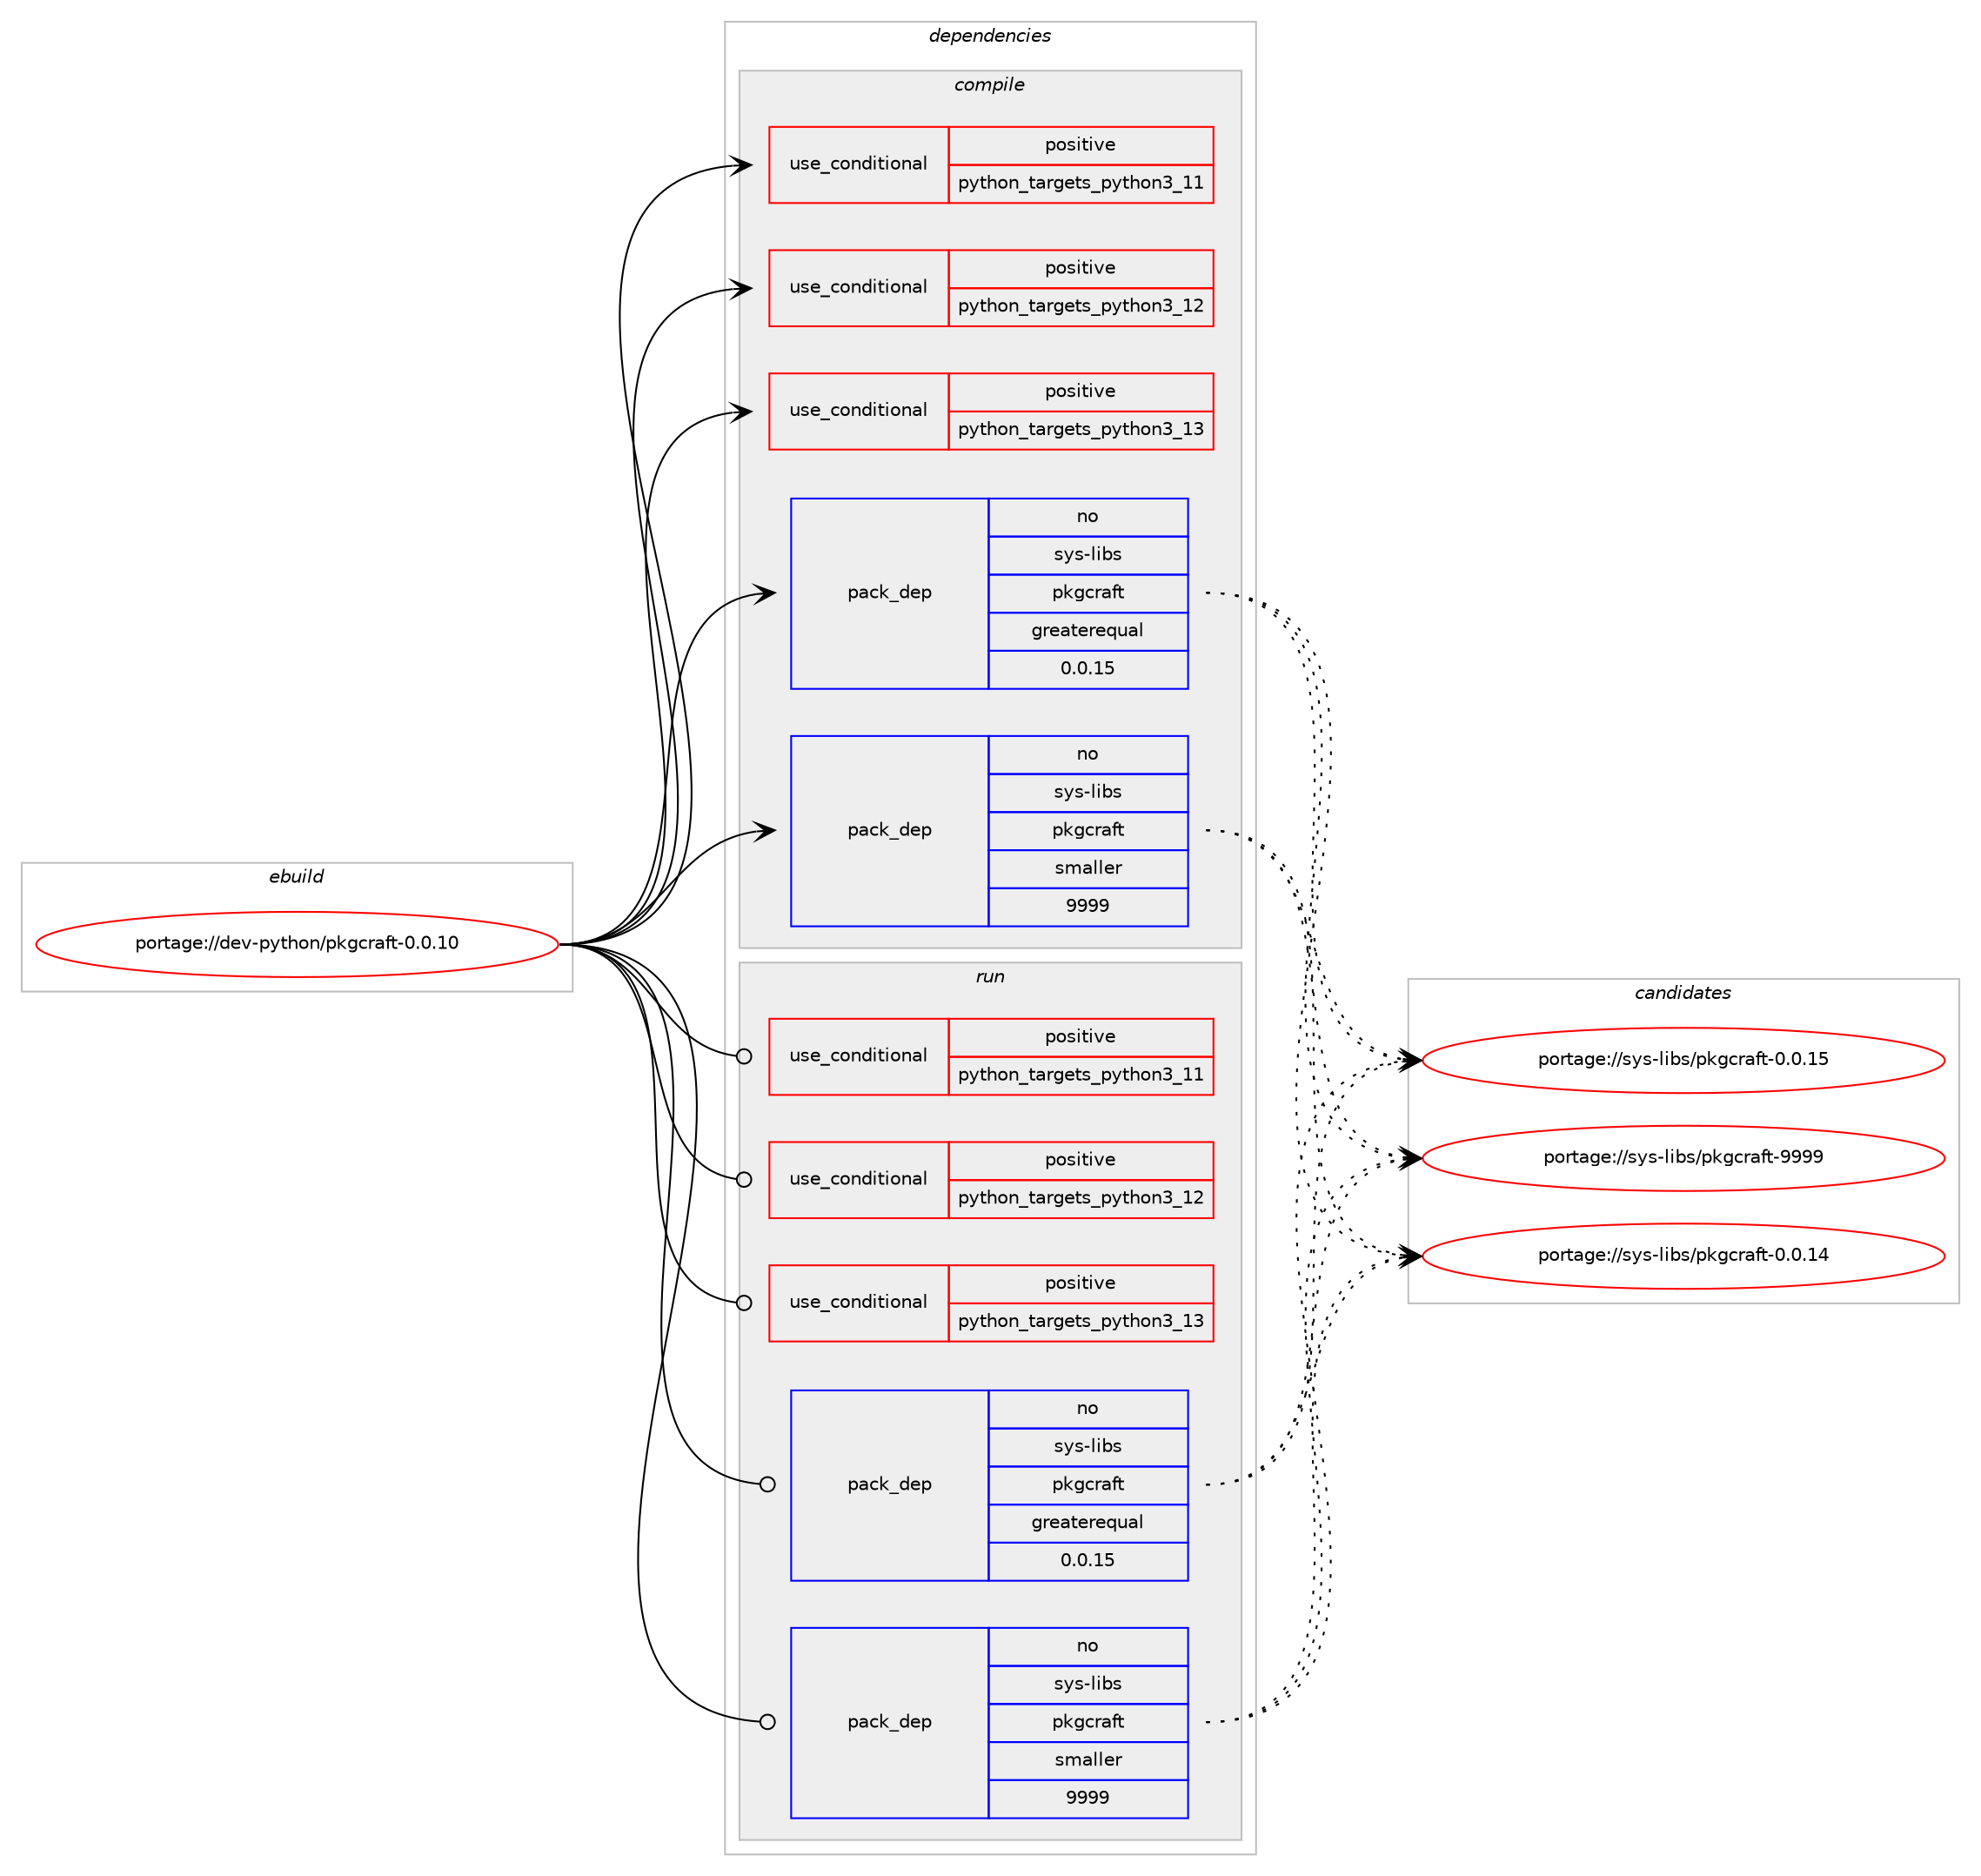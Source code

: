 digraph prolog {

# *************
# Graph options
# *************

newrank=true;
concentrate=true;
compound=true;
graph [rankdir=LR,fontname=Helvetica,fontsize=10,ranksep=1.5];#, ranksep=2.5, nodesep=0.2];
edge  [arrowhead=vee];
node  [fontname=Helvetica,fontsize=10];

# **********
# The ebuild
# **********

subgraph cluster_leftcol {
color=gray;
rank=same;
label=<<i>ebuild</i>>;
id [label="portage://dev-python/pkgcraft-0.0.10", color=red, width=4, href="../dev-python/pkgcraft-0.0.10.svg"];
}

# ****************
# The dependencies
# ****************

subgraph cluster_midcol {
color=gray;
label=<<i>dependencies</i>>;
subgraph cluster_compile {
fillcolor="#eeeeee";
style=filled;
label=<<i>compile</i>>;
subgraph cond35028 {
dependency77656 [label=<<TABLE BORDER="0" CELLBORDER="1" CELLSPACING="0" CELLPADDING="4"><TR><TD ROWSPAN="3" CELLPADDING="10">use_conditional</TD></TR><TR><TD>positive</TD></TR><TR><TD>python_targets_python3_11</TD></TR></TABLE>>, shape=none, color=red];
# *** BEGIN UNKNOWN DEPENDENCY TYPE (TODO) ***
# dependency77656 -> package_dependency(portage://dev-python/pkgcraft-0.0.10,install,no,dev-lang,python,none,[,,],[slot(3.11)],[])
# *** END UNKNOWN DEPENDENCY TYPE (TODO) ***

}
id:e -> dependency77656:w [weight=20,style="solid",arrowhead="vee"];
subgraph cond35029 {
dependency77657 [label=<<TABLE BORDER="0" CELLBORDER="1" CELLSPACING="0" CELLPADDING="4"><TR><TD ROWSPAN="3" CELLPADDING="10">use_conditional</TD></TR><TR><TD>positive</TD></TR><TR><TD>python_targets_python3_12</TD></TR></TABLE>>, shape=none, color=red];
# *** BEGIN UNKNOWN DEPENDENCY TYPE (TODO) ***
# dependency77657 -> package_dependency(portage://dev-python/pkgcraft-0.0.10,install,no,dev-lang,python,none,[,,],[slot(3.12)],[])
# *** END UNKNOWN DEPENDENCY TYPE (TODO) ***

}
id:e -> dependency77657:w [weight=20,style="solid",arrowhead="vee"];
subgraph cond35030 {
dependency77658 [label=<<TABLE BORDER="0" CELLBORDER="1" CELLSPACING="0" CELLPADDING="4"><TR><TD ROWSPAN="3" CELLPADDING="10">use_conditional</TD></TR><TR><TD>positive</TD></TR><TR><TD>python_targets_python3_13</TD></TR></TABLE>>, shape=none, color=red];
# *** BEGIN UNKNOWN DEPENDENCY TYPE (TODO) ***
# dependency77658 -> package_dependency(portage://dev-python/pkgcraft-0.0.10,install,no,dev-lang,python,none,[,,],[slot(3.13)],[])
# *** END UNKNOWN DEPENDENCY TYPE (TODO) ***

}
id:e -> dependency77658:w [weight=20,style="solid",arrowhead="vee"];
subgraph pack41411 {
dependency77659 [label=<<TABLE BORDER="0" CELLBORDER="1" CELLSPACING="0" CELLPADDING="4" WIDTH="220"><TR><TD ROWSPAN="6" CELLPADDING="30">pack_dep</TD></TR><TR><TD WIDTH="110">no</TD></TR><TR><TD>sys-libs</TD></TR><TR><TD>pkgcraft</TD></TR><TR><TD>greaterequal</TD></TR><TR><TD>0.0.15</TD></TR></TABLE>>, shape=none, color=blue];
}
id:e -> dependency77659:w [weight=20,style="solid",arrowhead="vee"];
subgraph pack41412 {
dependency77660 [label=<<TABLE BORDER="0" CELLBORDER="1" CELLSPACING="0" CELLPADDING="4" WIDTH="220"><TR><TD ROWSPAN="6" CELLPADDING="30">pack_dep</TD></TR><TR><TD WIDTH="110">no</TD></TR><TR><TD>sys-libs</TD></TR><TR><TD>pkgcraft</TD></TR><TR><TD>smaller</TD></TR><TR><TD>9999</TD></TR></TABLE>>, shape=none, color=blue];
}
id:e -> dependency77660:w [weight=20,style="solid",arrowhead="vee"];
}
subgraph cluster_compileandrun {
fillcolor="#eeeeee";
style=filled;
label=<<i>compile and run</i>>;
}
subgraph cluster_run {
fillcolor="#eeeeee";
style=filled;
label=<<i>run</i>>;
subgraph cond35031 {
dependency77661 [label=<<TABLE BORDER="0" CELLBORDER="1" CELLSPACING="0" CELLPADDING="4"><TR><TD ROWSPAN="3" CELLPADDING="10">use_conditional</TD></TR><TR><TD>positive</TD></TR><TR><TD>python_targets_python3_11</TD></TR></TABLE>>, shape=none, color=red];
# *** BEGIN UNKNOWN DEPENDENCY TYPE (TODO) ***
# dependency77661 -> package_dependency(portage://dev-python/pkgcraft-0.0.10,run,no,dev-lang,python,none,[,,],[slot(3.11)],[])
# *** END UNKNOWN DEPENDENCY TYPE (TODO) ***

}
id:e -> dependency77661:w [weight=20,style="solid",arrowhead="odot"];
subgraph cond35032 {
dependency77662 [label=<<TABLE BORDER="0" CELLBORDER="1" CELLSPACING="0" CELLPADDING="4"><TR><TD ROWSPAN="3" CELLPADDING="10">use_conditional</TD></TR><TR><TD>positive</TD></TR><TR><TD>python_targets_python3_12</TD></TR></TABLE>>, shape=none, color=red];
# *** BEGIN UNKNOWN DEPENDENCY TYPE (TODO) ***
# dependency77662 -> package_dependency(portage://dev-python/pkgcraft-0.0.10,run,no,dev-lang,python,none,[,,],[slot(3.12)],[])
# *** END UNKNOWN DEPENDENCY TYPE (TODO) ***

}
id:e -> dependency77662:w [weight=20,style="solid",arrowhead="odot"];
subgraph cond35033 {
dependency77663 [label=<<TABLE BORDER="0" CELLBORDER="1" CELLSPACING="0" CELLPADDING="4"><TR><TD ROWSPAN="3" CELLPADDING="10">use_conditional</TD></TR><TR><TD>positive</TD></TR><TR><TD>python_targets_python3_13</TD></TR></TABLE>>, shape=none, color=red];
# *** BEGIN UNKNOWN DEPENDENCY TYPE (TODO) ***
# dependency77663 -> package_dependency(portage://dev-python/pkgcraft-0.0.10,run,no,dev-lang,python,none,[,,],[slot(3.13)],[])
# *** END UNKNOWN DEPENDENCY TYPE (TODO) ***

}
id:e -> dependency77663:w [weight=20,style="solid",arrowhead="odot"];
subgraph pack41413 {
dependency77664 [label=<<TABLE BORDER="0" CELLBORDER="1" CELLSPACING="0" CELLPADDING="4" WIDTH="220"><TR><TD ROWSPAN="6" CELLPADDING="30">pack_dep</TD></TR><TR><TD WIDTH="110">no</TD></TR><TR><TD>sys-libs</TD></TR><TR><TD>pkgcraft</TD></TR><TR><TD>greaterequal</TD></TR><TR><TD>0.0.15</TD></TR></TABLE>>, shape=none, color=blue];
}
id:e -> dependency77664:w [weight=20,style="solid",arrowhead="odot"];
subgraph pack41414 {
dependency77665 [label=<<TABLE BORDER="0" CELLBORDER="1" CELLSPACING="0" CELLPADDING="4" WIDTH="220"><TR><TD ROWSPAN="6" CELLPADDING="30">pack_dep</TD></TR><TR><TD WIDTH="110">no</TD></TR><TR><TD>sys-libs</TD></TR><TR><TD>pkgcraft</TD></TR><TR><TD>smaller</TD></TR><TR><TD>9999</TD></TR></TABLE>>, shape=none, color=blue];
}
id:e -> dependency77665:w [weight=20,style="solid",arrowhead="odot"];
}
}

# **************
# The candidates
# **************

subgraph cluster_choices {
rank=same;
color=gray;
label=<<i>candidates</i>>;

subgraph choice41411 {
color=black;
nodesep=1;
choice115121115451081059811547112107103991149710211645484648464952 [label="portage://sys-libs/pkgcraft-0.0.14", color=red, width=4,href="../sys-libs/pkgcraft-0.0.14.svg"];
choice115121115451081059811547112107103991149710211645484648464953 [label="portage://sys-libs/pkgcraft-0.0.15", color=red, width=4,href="../sys-libs/pkgcraft-0.0.15.svg"];
choice11512111545108105981154711210710399114971021164557575757 [label="portage://sys-libs/pkgcraft-9999", color=red, width=4,href="../sys-libs/pkgcraft-9999.svg"];
dependency77659:e -> choice115121115451081059811547112107103991149710211645484648464952:w [style=dotted,weight="100"];
dependency77659:e -> choice115121115451081059811547112107103991149710211645484648464953:w [style=dotted,weight="100"];
dependency77659:e -> choice11512111545108105981154711210710399114971021164557575757:w [style=dotted,weight="100"];
}
subgraph choice41412 {
color=black;
nodesep=1;
choice115121115451081059811547112107103991149710211645484648464952 [label="portage://sys-libs/pkgcraft-0.0.14", color=red, width=4,href="../sys-libs/pkgcraft-0.0.14.svg"];
choice115121115451081059811547112107103991149710211645484648464953 [label="portage://sys-libs/pkgcraft-0.0.15", color=red, width=4,href="../sys-libs/pkgcraft-0.0.15.svg"];
choice11512111545108105981154711210710399114971021164557575757 [label="portage://sys-libs/pkgcraft-9999", color=red, width=4,href="../sys-libs/pkgcraft-9999.svg"];
dependency77660:e -> choice115121115451081059811547112107103991149710211645484648464952:w [style=dotted,weight="100"];
dependency77660:e -> choice115121115451081059811547112107103991149710211645484648464953:w [style=dotted,weight="100"];
dependency77660:e -> choice11512111545108105981154711210710399114971021164557575757:w [style=dotted,weight="100"];
}
subgraph choice41413 {
color=black;
nodesep=1;
choice115121115451081059811547112107103991149710211645484648464952 [label="portage://sys-libs/pkgcraft-0.0.14", color=red, width=4,href="../sys-libs/pkgcraft-0.0.14.svg"];
choice115121115451081059811547112107103991149710211645484648464953 [label="portage://sys-libs/pkgcraft-0.0.15", color=red, width=4,href="../sys-libs/pkgcraft-0.0.15.svg"];
choice11512111545108105981154711210710399114971021164557575757 [label="portage://sys-libs/pkgcraft-9999", color=red, width=4,href="../sys-libs/pkgcraft-9999.svg"];
dependency77664:e -> choice115121115451081059811547112107103991149710211645484648464952:w [style=dotted,weight="100"];
dependency77664:e -> choice115121115451081059811547112107103991149710211645484648464953:w [style=dotted,weight="100"];
dependency77664:e -> choice11512111545108105981154711210710399114971021164557575757:w [style=dotted,weight="100"];
}
subgraph choice41414 {
color=black;
nodesep=1;
choice115121115451081059811547112107103991149710211645484648464952 [label="portage://sys-libs/pkgcraft-0.0.14", color=red, width=4,href="../sys-libs/pkgcraft-0.0.14.svg"];
choice115121115451081059811547112107103991149710211645484648464953 [label="portage://sys-libs/pkgcraft-0.0.15", color=red, width=4,href="../sys-libs/pkgcraft-0.0.15.svg"];
choice11512111545108105981154711210710399114971021164557575757 [label="portage://sys-libs/pkgcraft-9999", color=red, width=4,href="../sys-libs/pkgcraft-9999.svg"];
dependency77665:e -> choice115121115451081059811547112107103991149710211645484648464952:w [style=dotted,weight="100"];
dependency77665:e -> choice115121115451081059811547112107103991149710211645484648464953:w [style=dotted,weight="100"];
dependency77665:e -> choice11512111545108105981154711210710399114971021164557575757:w [style=dotted,weight="100"];
}
}

}
